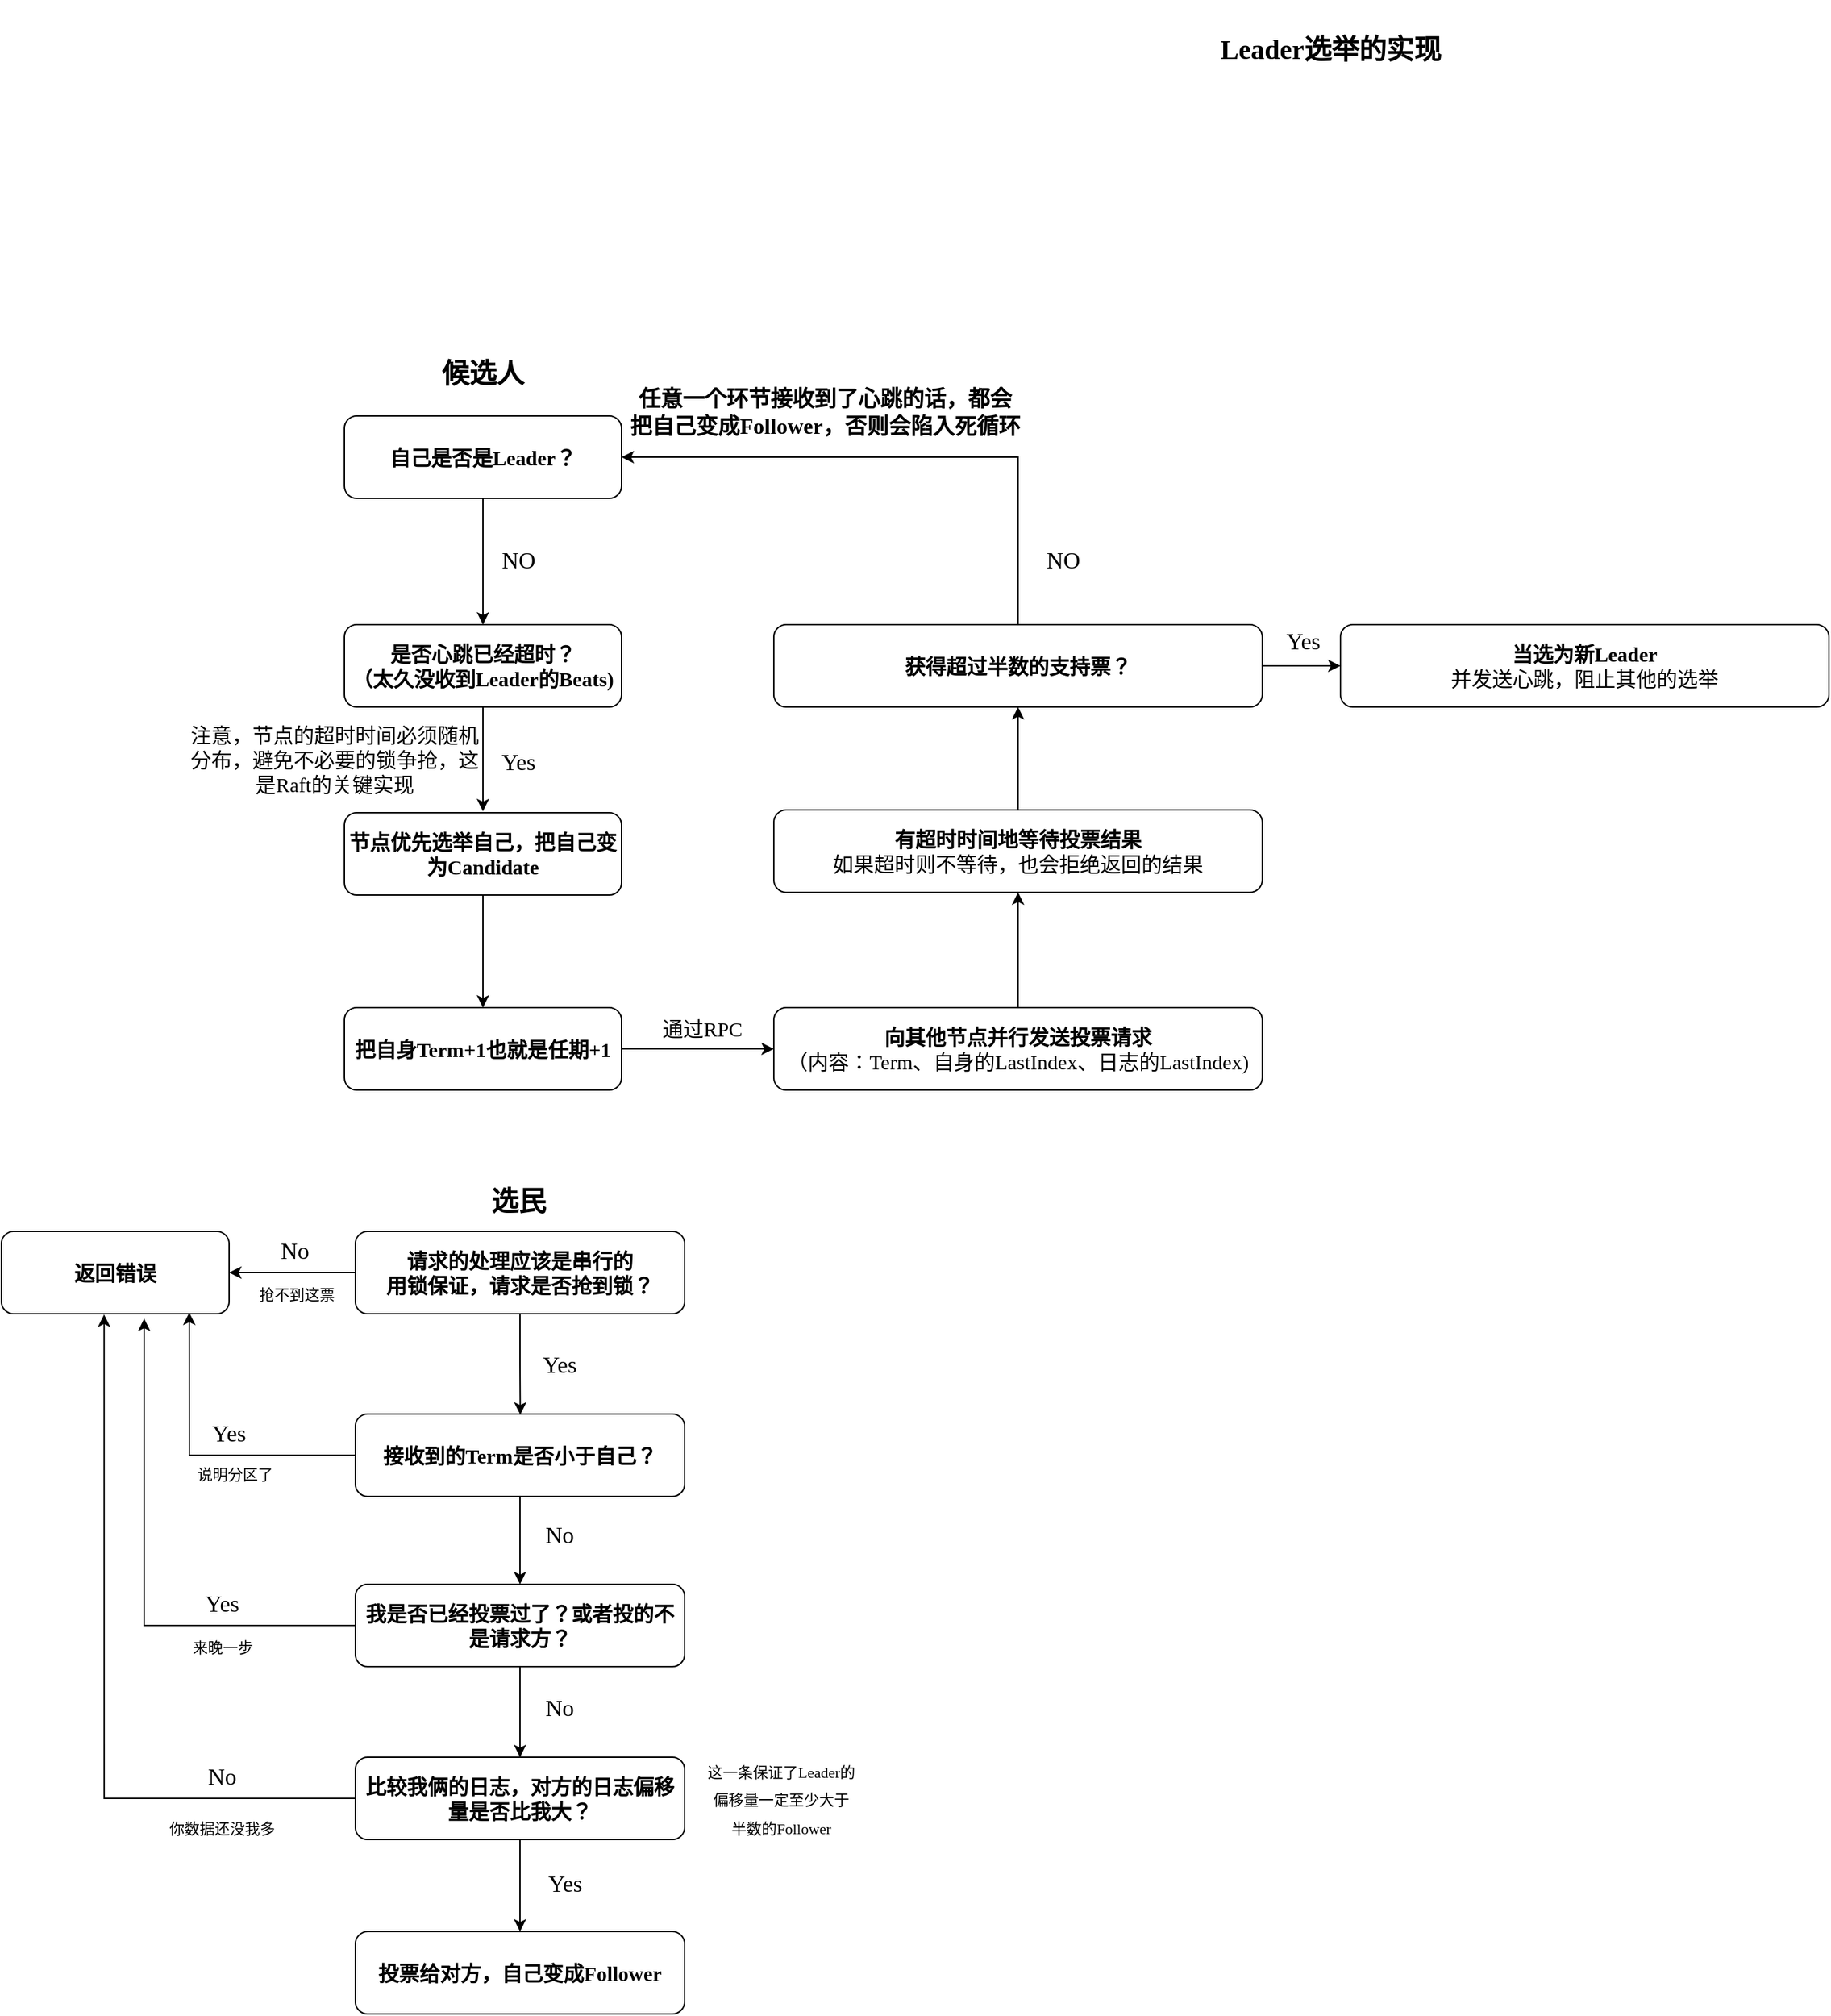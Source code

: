 <mxfile version="21.5.0" type="github">
  <diagram id="C5RBs43oDa-KdzZeNtuy" name="Page-1">
    <mxGraphModel dx="950" dy="1038" grid="0" gridSize="10" guides="1" tooltips="1" connect="1" arrows="1" fold="1" page="0" pageScale="1" pageWidth="827" pageHeight="1169" math="0" shadow="0">
      <root>
        <mxCell id="WIyWlLk6GJQsqaUBKTNV-0" />
        <mxCell id="WIyWlLk6GJQsqaUBKTNV-1" parent="WIyWlLk6GJQsqaUBKTNV-0" />
        <mxCell id="-IqSXePFjRSmq5QO-dqF-0" value="Leader选举的实现" style="text;html=1;strokeColor=none;fillColor=none;align=center;verticalAlign=middle;whiteSpace=wrap;rounded=0;fontStyle=1;fontFamily=Times New Roman;fontSize=20;labelBorderColor=none;" parent="WIyWlLk6GJQsqaUBKTNV-1" vertex="1">
          <mxGeometry x="876" y="-343" width="230" height="70" as="geometry" />
        </mxCell>
        <mxCell id="-IqSXePFjRSmq5QO-dqF-3" style="edgeStyle=orthogonalEdgeStyle;rounded=0;orthogonalLoop=1;jettySize=auto;html=1;exitX=0.5;exitY=1;exitDx=0;exitDy=0;entryX=0.5;entryY=0;entryDx=0;entryDy=0;" parent="WIyWlLk6GJQsqaUBKTNV-1" source="-IqSXePFjRSmq5QO-dqF-1" target="-IqSXePFjRSmq5QO-dqF-2" edge="1">
          <mxGeometry relative="1" as="geometry" />
        </mxCell>
        <mxCell id="-IqSXePFjRSmq5QO-dqF-1" value="&lt;font face=&quot;Times New Roman&quot; style=&quot;font-size: 15px;&quot;&gt;&lt;b&gt;自己是否是Leader？&lt;/b&gt;&lt;/font&gt;" style="rounded=1;whiteSpace=wrap;html=1;" parent="WIyWlLk6GJQsqaUBKTNV-1" vertex="1">
          <mxGeometry x="272" y="-40" width="202" height="60" as="geometry" />
        </mxCell>
        <mxCell id="-IqSXePFjRSmq5QO-dqF-6" style="edgeStyle=orthogonalEdgeStyle;rounded=0;orthogonalLoop=1;jettySize=auto;html=1;exitX=0.5;exitY=1;exitDx=0;exitDy=0;entryX=0.5;entryY=0;entryDx=0;entryDy=0;" parent="WIyWlLk6GJQsqaUBKTNV-1" source="-IqSXePFjRSmq5QO-dqF-2" edge="1">
          <mxGeometry relative="1" as="geometry">
            <mxPoint x="373" y="248" as="targetPoint" />
          </mxGeometry>
        </mxCell>
        <mxCell id="-IqSXePFjRSmq5QO-dqF-2" value="&lt;font face=&quot;Times New Roman&quot; style=&quot;font-size: 15px;&quot;&gt;&lt;b&gt;是否心跳已经超时？&lt;br&gt;（太久没收到Leader的Beats)&lt;/b&gt;&lt;br&gt;&lt;/font&gt;" style="rounded=1;whiteSpace=wrap;html=1;" parent="WIyWlLk6GJQsqaUBKTNV-1" vertex="1">
          <mxGeometry x="272" y="112" width="202" height="60" as="geometry" />
        </mxCell>
        <mxCell id="-IqSXePFjRSmq5QO-dqF-4" value="&lt;font face=&quot;Times New Roman&quot;&gt;NO&lt;/font&gt;" style="text;html=1;strokeColor=none;fillColor=none;align=center;verticalAlign=middle;whiteSpace=wrap;rounded=0;fontSize=17;" parent="WIyWlLk6GJQsqaUBKTNV-1" vertex="1">
          <mxGeometry x="369" y="51" width="60" height="30" as="geometry" />
        </mxCell>
        <mxCell id="-IqSXePFjRSmq5QO-dqF-7" value="&lt;font face=&quot;Times New Roman&quot;&gt;Yes&lt;/font&gt;" style="text;html=1;strokeColor=none;fillColor=none;align=center;verticalAlign=middle;whiteSpace=wrap;rounded=0;fontSize=17;" parent="WIyWlLk6GJQsqaUBKTNV-1" vertex="1">
          <mxGeometry x="369" y="198" width="60" height="30" as="geometry" />
        </mxCell>
        <mxCell id="-IqSXePFjRSmq5QO-dqF-8" value="&lt;font face=&quot;Times New Roman&quot; style=&quot;font-size: 15px;&quot;&gt;注意，节点的超时时间必须随机分布，避免不必要的锁争抢，这是Raft的关键实现&lt;/font&gt;" style="text;html=1;strokeColor=none;fillColor=none;align=center;verticalAlign=middle;whiteSpace=wrap;rounded=0;fontSize=15;" parent="WIyWlLk6GJQsqaUBKTNV-1" vertex="1">
          <mxGeometry x="157" y="195" width="216" height="30" as="geometry" />
        </mxCell>
        <mxCell id="-IqSXePFjRSmq5QO-dqF-11" style="edgeStyle=orthogonalEdgeStyle;rounded=0;orthogonalLoop=1;jettySize=auto;html=1;exitX=0.5;exitY=1;exitDx=0;exitDy=0;entryX=0.5;entryY=0;entryDx=0;entryDy=0;" parent="WIyWlLk6GJQsqaUBKTNV-1" source="-IqSXePFjRSmq5QO-dqF-9" target="-IqSXePFjRSmq5QO-dqF-10" edge="1">
          <mxGeometry relative="1" as="geometry" />
        </mxCell>
        <mxCell id="-IqSXePFjRSmq5QO-dqF-9" value="&lt;font face=&quot;Times New Roman&quot; style=&quot;font-size: 15px;&quot;&gt;&lt;b&gt;节点优先选举自己，把自己变为Candidate&lt;/b&gt;&lt;br&gt;&lt;/font&gt;" style="rounded=1;whiteSpace=wrap;html=1;" parent="WIyWlLk6GJQsqaUBKTNV-1" vertex="1">
          <mxGeometry x="272" y="249" width="202" height="60" as="geometry" />
        </mxCell>
        <mxCell id="-IqSXePFjRSmq5QO-dqF-13" style="edgeStyle=orthogonalEdgeStyle;rounded=0;orthogonalLoop=1;jettySize=auto;html=1;exitX=1;exitY=0.5;exitDx=0;exitDy=0;entryX=0;entryY=0.5;entryDx=0;entryDy=0;" parent="WIyWlLk6GJQsqaUBKTNV-1" source="-IqSXePFjRSmq5QO-dqF-10" target="-IqSXePFjRSmq5QO-dqF-12" edge="1">
          <mxGeometry relative="1" as="geometry" />
        </mxCell>
        <mxCell id="-IqSXePFjRSmq5QO-dqF-10" value="&lt;font face=&quot;Times New Roman&quot; style=&quot;font-size: 15px;&quot;&gt;&lt;b&gt;把自身Term+1也就是任期+1&lt;/b&gt;&lt;br&gt;&lt;/font&gt;" style="rounded=1;whiteSpace=wrap;html=1;" parent="WIyWlLk6GJQsqaUBKTNV-1" vertex="1">
          <mxGeometry x="272" y="391" width="202" height="60" as="geometry" />
        </mxCell>
        <mxCell id="-IqSXePFjRSmq5QO-dqF-16" style="edgeStyle=orthogonalEdgeStyle;rounded=0;orthogonalLoop=1;jettySize=auto;html=1;exitX=0.5;exitY=0;exitDx=0;exitDy=0;entryX=0.5;entryY=1;entryDx=0;entryDy=0;" parent="WIyWlLk6GJQsqaUBKTNV-1" source="-IqSXePFjRSmq5QO-dqF-12" target="-IqSXePFjRSmq5QO-dqF-15" edge="1">
          <mxGeometry relative="1" as="geometry" />
        </mxCell>
        <mxCell id="-IqSXePFjRSmq5QO-dqF-12" value="&lt;font face=&quot;Times New Roman&quot; style=&quot;font-size: 15px;&quot;&gt;&lt;b&gt;向其他节点并行发送投票请求&lt;br&gt;&lt;/b&gt;（内容：Term、自身的LastIndex、日志的LastIndex)&lt;br&gt;&lt;/font&gt;" style="rounded=1;whiteSpace=wrap;html=1;" parent="WIyWlLk6GJQsqaUBKTNV-1" vertex="1">
          <mxGeometry x="585" y="391" width="356" height="60" as="geometry" />
        </mxCell>
        <mxCell id="-IqSXePFjRSmq5QO-dqF-14" value="&lt;font face=&quot;Times New Roman&quot;&gt;通过RPC&lt;/font&gt;" style="text;html=1;strokeColor=none;fillColor=none;align=center;verticalAlign=middle;whiteSpace=wrap;rounded=0;fontSize=15;" parent="WIyWlLk6GJQsqaUBKTNV-1" vertex="1">
          <mxGeometry x="425" y="391" width="216" height="30" as="geometry" />
        </mxCell>
        <mxCell id="-IqSXePFjRSmq5QO-dqF-18" style="edgeStyle=orthogonalEdgeStyle;rounded=0;orthogonalLoop=1;jettySize=auto;html=1;exitX=0.5;exitY=0;exitDx=0;exitDy=0;entryX=0.5;entryY=1;entryDx=0;entryDy=0;" parent="WIyWlLk6GJQsqaUBKTNV-1" source="-IqSXePFjRSmq5QO-dqF-15" target="-IqSXePFjRSmq5QO-dqF-17" edge="1">
          <mxGeometry relative="1" as="geometry" />
        </mxCell>
        <mxCell id="-IqSXePFjRSmq5QO-dqF-15" value="&lt;font face=&quot;Times New Roman&quot; style=&quot;font-size: 15px;&quot;&gt;&lt;b&gt;有超时时间地等待投票结果&lt;br&gt;&lt;/b&gt;如果超时则不等待，也会拒绝返回的结果&lt;br&gt;&lt;/font&gt;" style="rounded=1;whiteSpace=wrap;html=1;" parent="WIyWlLk6GJQsqaUBKTNV-1" vertex="1">
          <mxGeometry x="585" y="247" width="356" height="60" as="geometry" />
        </mxCell>
        <mxCell id="-IqSXePFjRSmq5QO-dqF-21" style="edgeStyle=orthogonalEdgeStyle;rounded=0;orthogonalLoop=1;jettySize=auto;html=1;exitX=1;exitY=0.5;exitDx=0;exitDy=0;entryX=0;entryY=0.5;entryDx=0;entryDy=0;" parent="WIyWlLk6GJQsqaUBKTNV-1" source="-IqSXePFjRSmq5QO-dqF-17" target="-IqSXePFjRSmq5QO-dqF-20" edge="1">
          <mxGeometry relative="1" as="geometry" />
        </mxCell>
        <mxCell id="-IqSXePFjRSmq5QO-dqF-23" style="edgeStyle=orthogonalEdgeStyle;rounded=0;orthogonalLoop=1;jettySize=auto;html=1;exitX=0.5;exitY=0;exitDx=0;exitDy=0;entryX=1;entryY=0.5;entryDx=0;entryDy=0;" parent="WIyWlLk6GJQsqaUBKTNV-1" source="-IqSXePFjRSmq5QO-dqF-17" target="-IqSXePFjRSmq5QO-dqF-1" edge="1">
          <mxGeometry relative="1" as="geometry" />
        </mxCell>
        <mxCell id="-IqSXePFjRSmq5QO-dqF-17" value="&lt;b style=&quot;border-color: var(--border-color); font-family: &amp;quot;Times New Roman&amp;quot;; font-size: 15px;&quot;&gt;获得超过半数的支持票？&lt;/b&gt;&lt;font face=&quot;Times New Roman&quot; style=&quot;font-size: 15px;&quot;&gt;&lt;br&gt;&lt;/font&gt;" style="rounded=1;whiteSpace=wrap;html=1;" parent="WIyWlLk6GJQsqaUBKTNV-1" vertex="1">
          <mxGeometry x="585" y="112" width="356" height="60" as="geometry" />
        </mxCell>
        <mxCell id="-IqSXePFjRSmq5QO-dqF-20" value="&lt;font face=&quot;Times New Roman&quot; style=&quot;font-size: 15px;&quot;&gt;&lt;b&gt;当选为新Leader&lt;br&gt;&lt;/b&gt;并发送心跳，阻止其他的选举&lt;br&gt;&lt;/font&gt;" style="rounded=1;whiteSpace=wrap;html=1;" parent="WIyWlLk6GJQsqaUBKTNV-1" vertex="1">
          <mxGeometry x="998" y="112" width="356" height="60" as="geometry" />
        </mxCell>
        <mxCell id="-IqSXePFjRSmq5QO-dqF-22" value="&lt;font face=&quot;Times New Roman&quot;&gt;Yes&lt;/font&gt;" style="text;html=1;strokeColor=none;fillColor=none;align=center;verticalAlign=middle;whiteSpace=wrap;rounded=0;fontSize=17;" parent="WIyWlLk6GJQsqaUBKTNV-1" vertex="1">
          <mxGeometry x="941" y="110" width="60" height="30" as="geometry" />
        </mxCell>
        <mxCell id="-IqSXePFjRSmq5QO-dqF-24" value="&lt;font face=&quot;Times New Roman&quot;&gt;NO&lt;/font&gt;" style="text;html=1;strokeColor=none;fillColor=none;align=center;verticalAlign=middle;whiteSpace=wrap;rounded=0;fontSize=17;" parent="WIyWlLk6GJQsqaUBKTNV-1" vertex="1">
          <mxGeometry x="766" y="51" width="60" height="30" as="geometry" />
        </mxCell>
        <mxCell id="OXpurWg68qYZTpeQeeye-0" value="任意一个环节接收到了心跳的话，都会把自己变成Follower，否则会陷入死循环" style="text;html=1;strokeColor=none;fillColor=none;align=center;verticalAlign=middle;whiteSpace=wrap;rounded=0;fontStyle=1;fontFamily=Times New Roman;fontSize=16;labelBorderColor=none;" vertex="1" parent="WIyWlLk6GJQsqaUBKTNV-1">
          <mxGeometry x="479" y="-78" width="287" height="70" as="geometry" />
        </mxCell>
        <mxCell id="OXpurWg68qYZTpeQeeye-1" value="候选人" style="text;html=1;strokeColor=none;fillColor=none;align=center;verticalAlign=middle;whiteSpace=wrap;rounded=0;fontStyle=1;fontFamily=Times New Roman;fontSize=20;labelBorderColor=none;" vertex="1" parent="WIyWlLk6GJQsqaUBKTNV-1">
          <mxGeometry x="258" y="-107" width="230" height="70" as="geometry" />
        </mxCell>
        <mxCell id="OXpurWg68qYZTpeQeeye-3" value="选民" style="text;html=1;strokeColor=none;fillColor=none;align=center;verticalAlign=middle;whiteSpace=wrap;rounded=0;fontStyle=1;fontFamily=Times New Roman;fontSize=20;labelBorderColor=none;" vertex="1" parent="WIyWlLk6GJQsqaUBKTNV-1">
          <mxGeometry x="284" y="496" width="230" height="70" as="geometry" />
        </mxCell>
        <mxCell id="OXpurWg68qYZTpeQeeye-6" style="edgeStyle=orthogonalEdgeStyle;rounded=0;orthogonalLoop=1;jettySize=auto;html=1;exitX=0.5;exitY=1;exitDx=0;exitDy=0;" edge="1" parent="WIyWlLk6GJQsqaUBKTNV-1" source="OXpurWg68qYZTpeQeeye-5">
          <mxGeometry relative="1" as="geometry">
            <mxPoint x="400.207" y="687.493" as="targetPoint" />
          </mxGeometry>
        </mxCell>
        <mxCell id="OXpurWg68qYZTpeQeeye-16" style="edgeStyle=orthogonalEdgeStyle;rounded=0;orthogonalLoop=1;jettySize=auto;html=1;exitX=0;exitY=0.5;exitDx=0;exitDy=0;" edge="1" parent="WIyWlLk6GJQsqaUBKTNV-1" source="OXpurWg68qYZTpeQeeye-5" target="OXpurWg68qYZTpeQeeye-10">
          <mxGeometry relative="1" as="geometry" />
        </mxCell>
        <mxCell id="OXpurWg68qYZTpeQeeye-5" value="&lt;font face=&quot;Times New Roman&quot; style=&quot;font-size: 15px;&quot;&gt;&lt;b&gt;请求的处理应该是串行的&lt;br&gt;用锁保证，请求是否抢到锁？&lt;/b&gt;&lt;/font&gt;" style="rounded=1;whiteSpace=wrap;html=1;" vertex="1" parent="WIyWlLk6GJQsqaUBKTNV-1">
          <mxGeometry x="280" y="554" width="240" height="60" as="geometry" />
        </mxCell>
        <mxCell id="OXpurWg68qYZTpeQeeye-19" style="edgeStyle=orthogonalEdgeStyle;rounded=0;orthogonalLoop=1;jettySize=auto;html=1;exitX=0.5;exitY=1;exitDx=0;exitDy=0;" edge="1" parent="WIyWlLk6GJQsqaUBKTNV-1" source="OXpurWg68qYZTpeQeeye-7" target="OXpurWg68qYZTpeQeeye-18">
          <mxGeometry relative="1" as="geometry" />
        </mxCell>
        <mxCell id="OXpurWg68qYZTpeQeeye-30" style="edgeStyle=orthogonalEdgeStyle;rounded=0;orthogonalLoop=1;jettySize=auto;html=1;exitX=0;exitY=0.5;exitDx=0;exitDy=0;entryX=0.825;entryY=0.986;entryDx=0;entryDy=0;entryPerimeter=0;" edge="1" parent="WIyWlLk6GJQsqaUBKTNV-1" source="OXpurWg68qYZTpeQeeye-7" target="OXpurWg68qYZTpeQeeye-10">
          <mxGeometry relative="1" as="geometry" />
        </mxCell>
        <mxCell id="OXpurWg68qYZTpeQeeye-7" value="&lt;font face=&quot;Times New Roman&quot;&gt;&lt;span style=&quot;font-size: 15px;&quot;&gt;&lt;b&gt;接收到的Term是否小于自己？&lt;/b&gt;&lt;/span&gt;&lt;/font&gt;" style="rounded=1;whiteSpace=wrap;html=1;" vertex="1" parent="WIyWlLk6GJQsqaUBKTNV-1">
          <mxGeometry x="280" y="687" width="240" height="60" as="geometry" />
        </mxCell>
        <mxCell id="OXpurWg68qYZTpeQeeye-8" value="&lt;font face=&quot;Times New Roman&quot;&gt;Yes&lt;/font&gt;" style="text;html=1;strokeColor=none;fillColor=none;align=center;verticalAlign=middle;whiteSpace=wrap;rounded=0;fontSize=17;" vertex="1" parent="WIyWlLk6GJQsqaUBKTNV-1">
          <mxGeometry x="399" y="637" width="60" height="30" as="geometry" />
        </mxCell>
        <mxCell id="OXpurWg68qYZTpeQeeye-10" value="&lt;font face=&quot;Times New Roman&quot;&gt;&lt;span style=&quot;font-size: 15px;&quot;&gt;&lt;b&gt;返回错误&lt;br&gt;&lt;/b&gt;&lt;/span&gt;&lt;/font&gt;" style="rounded=1;whiteSpace=wrap;html=1;" vertex="1" parent="WIyWlLk6GJQsqaUBKTNV-1">
          <mxGeometry x="22" y="554" width="166" height="60" as="geometry" />
        </mxCell>
        <mxCell id="OXpurWg68qYZTpeQeeye-11" value="&lt;font face=&quot;Times New Roman&quot;&gt;No&lt;/font&gt;" style="text;html=1;strokeColor=none;fillColor=none;align=center;verticalAlign=middle;whiteSpace=wrap;rounded=0;fontSize=17;" vertex="1" parent="WIyWlLk6GJQsqaUBKTNV-1">
          <mxGeometry x="206" y="554" width="60" height="30" as="geometry" />
        </mxCell>
        <mxCell id="OXpurWg68qYZTpeQeeye-13" value="&lt;font face=&quot;Times New Roman&quot;&gt;Yes&lt;/font&gt;" style="text;html=1;strokeColor=none;fillColor=none;align=center;verticalAlign=middle;whiteSpace=wrap;rounded=0;fontSize=17;" vertex="1" parent="WIyWlLk6GJQsqaUBKTNV-1">
          <mxGeometry x="158" y="687" width="60" height="30" as="geometry" />
        </mxCell>
        <mxCell id="OXpurWg68qYZTpeQeeye-14" value="&lt;font style=&quot;font-size: 11px;&quot; face=&quot;Times New Roman&quot;&gt;抢不到这票&lt;/font&gt;" style="text;html=1;strokeColor=none;fillColor=none;align=center;verticalAlign=middle;whiteSpace=wrap;rounded=0;fontSize=17;" vertex="1" parent="WIyWlLk6GJQsqaUBKTNV-1">
          <mxGeometry x="203" y="584" width="69" height="30" as="geometry" />
        </mxCell>
        <mxCell id="OXpurWg68qYZTpeQeeye-17" value="&lt;font style=&quot;font-size: 11px;&quot; face=&quot;Times New Roman&quot;&gt;说明分区了&lt;/font&gt;" style="text;html=1;strokeColor=none;fillColor=none;align=center;verticalAlign=middle;whiteSpace=wrap;rounded=0;fontSize=17;" vertex="1" parent="WIyWlLk6GJQsqaUBKTNV-1">
          <mxGeometry x="158" y="715" width="69" height="30" as="geometry" />
        </mxCell>
        <mxCell id="OXpurWg68qYZTpeQeeye-24" style="edgeStyle=orthogonalEdgeStyle;rounded=0;orthogonalLoop=1;jettySize=auto;html=1;exitX=0.5;exitY=1;exitDx=0;exitDy=0;" edge="1" parent="WIyWlLk6GJQsqaUBKTNV-1" source="OXpurWg68qYZTpeQeeye-18" target="OXpurWg68qYZTpeQeeye-23">
          <mxGeometry relative="1" as="geometry" />
        </mxCell>
        <mxCell id="OXpurWg68qYZTpeQeeye-31" style="edgeStyle=orthogonalEdgeStyle;rounded=0;orthogonalLoop=1;jettySize=auto;html=1;exitX=0;exitY=0.5;exitDx=0;exitDy=0;entryX=0.627;entryY=1.059;entryDx=0;entryDy=0;entryPerimeter=0;" edge="1" parent="WIyWlLk6GJQsqaUBKTNV-1" source="OXpurWg68qYZTpeQeeye-18" target="OXpurWg68qYZTpeQeeye-10">
          <mxGeometry relative="1" as="geometry" />
        </mxCell>
        <mxCell id="OXpurWg68qYZTpeQeeye-18" value="&lt;font face=&quot;Times New Roman&quot;&gt;&lt;span style=&quot;font-size: 15px;&quot;&gt;&lt;b&gt;我是否已经投票过了？或者投的不是请求方？&lt;/b&gt;&lt;/span&gt;&lt;/font&gt;" style="rounded=1;whiteSpace=wrap;html=1;" vertex="1" parent="WIyWlLk6GJQsqaUBKTNV-1">
          <mxGeometry x="280" y="811" width="240" height="60" as="geometry" />
        </mxCell>
        <mxCell id="OXpurWg68qYZTpeQeeye-21" value="&lt;font face=&quot;Times New Roman&quot;&gt;Yes&lt;/font&gt;" style="text;html=1;strokeColor=none;fillColor=none;align=center;verticalAlign=middle;whiteSpace=wrap;rounded=0;fontSize=17;" vertex="1" parent="WIyWlLk6GJQsqaUBKTNV-1">
          <mxGeometry x="153" y="811" width="60" height="30" as="geometry" />
        </mxCell>
        <mxCell id="OXpurWg68qYZTpeQeeye-22" value="&lt;font face=&quot;Times New Roman&quot;&gt;&lt;span style=&quot;font-size: 11px;&quot;&gt;来晚一步&lt;/span&gt;&lt;/font&gt;" style="text;html=1;strokeColor=none;fillColor=none;align=center;verticalAlign=middle;whiteSpace=wrap;rounded=0;fontSize=17;" vertex="1" parent="WIyWlLk6GJQsqaUBKTNV-1">
          <mxGeometry x="149" y="841" width="69" height="30" as="geometry" />
        </mxCell>
        <mxCell id="OXpurWg68qYZTpeQeeye-32" style="edgeStyle=orthogonalEdgeStyle;rounded=0;orthogonalLoop=1;jettySize=auto;html=1;exitX=0;exitY=0.5;exitDx=0;exitDy=0;entryX=0.451;entryY=1.008;entryDx=0;entryDy=0;entryPerimeter=0;" edge="1" parent="WIyWlLk6GJQsqaUBKTNV-1" source="OXpurWg68qYZTpeQeeye-23" target="OXpurWg68qYZTpeQeeye-10">
          <mxGeometry relative="1" as="geometry" />
        </mxCell>
        <mxCell id="OXpurWg68qYZTpeQeeye-34" style="edgeStyle=orthogonalEdgeStyle;rounded=0;orthogonalLoop=1;jettySize=auto;html=1;exitX=0.5;exitY=1;exitDx=0;exitDy=0;entryX=0.5;entryY=0;entryDx=0;entryDy=0;" edge="1" parent="WIyWlLk6GJQsqaUBKTNV-1" source="OXpurWg68qYZTpeQeeye-23" target="OXpurWg68qYZTpeQeeye-33">
          <mxGeometry relative="1" as="geometry" />
        </mxCell>
        <mxCell id="OXpurWg68qYZTpeQeeye-23" value="&lt;font face=&quot;Times New Roman&quot;&gt;&lt;span style=&quot;font-size: 15px;&quot;&gt;&lt;b&gt;比较我俩的日志，对方的日志偏移量是否比我大？&lt;/b&gt;&lt;/span&gt;&lt;/font&gt;" style="rounded=1;whiteSpace=wrap;html=1;" vertex="1" parent="WIyWlLk6GJQsqaUBKTNV-1">
          <mxGeometry x="280" y="937" width="240" height="60" as="geometry" />
        </mxCell>
        <mxCell id="OXpurWg68qYZTpeQeeye-25" value="&lt;font face=&quot;Times New Roman&quot;&gt;No&lt;/font&gt;" style="text;html=1;strokeColor=none;fillColor=none;align=center;verticalAlign=middle;whiteSpace=wrap;rounded=0;fontSize=17;" vertex="1" parent="WIyWlLk6GJQsqaUBKTNV-1">
          <mxGeometry x="399" y="887" width="60" height="30" as="geometry" />
        </mxCell>
        <mxCell id="OXpurWg68qYZTpeQeeye-26" value="&lt;font face=&quot;Times New Roman&quot;&gt;No&lt;/font&gt;" style="text;html=1;strokeColor=none;fillColor=none;align=center;verticalAlign=middle;whiteSpace=wrap;rounded=0;fontSize=17;" vertex="1" parent="WIyWlLk6GJQsqaUBKTNV-1">
          <mxGeometry x="399" y="761" width="60" height="30" as="geometry" />
        </mxCell>
        <mxCell id="OXpurWg68qYZTpeQeeye-28" value="&lt;font face=&quot;Times New Roman&quot;&gt;No&lt;/font&gt;" style="text;html=1;strokeColor=none;fillColor=none;align=center;verticalAlign=middle;whiteSpace=wrap;rounded=0;fontSize=17;" vertex="1" parent="WIyWlLk6GJQsqaUBKTNV-1">
          <mxGeometry x="153" y="937" width="60" height="30" as="geometry" />
        </mxCell>
        <mxCell id="OXpurWg68qYZTpeQeeye-29" value="&lt;font face=&quot;Times New Roman&quot;&gt;&lt;span style=&quot;font-size: 11px;&quot;&gt;你数据还没我多&lt;/span&gt;&lt;/font&gt;" style="text;html=1;strokeColor=none;fillColor=none;align=center;verticalAlign=middle;whiteSpace=wrap;rounded=0;fontSize=17;" vertex="1" parent="WIyWlLk6GJQsqaUBKTNV-1">
          <mxGeometry x="135.25" y="973" width="95.5" height="30" as="geometry" />
        </mxCell>
        <mxCell id="OXpurWg68qYZTpeQeeye-33" value="&lt;font face=&quot;Times New Roman&quot;&gt;&lt;span style=&quot;font-size: 15px;&quot;&gt;&lt;b&gt;投票给对方，自己变成Follower&lt;/b&gt;&lt;/span&gt;&lt;/font&gt;" style="rounded=1;whiteSpace=wrap;html=1;" vertex="1" parent="WIyWlLk6GJQsqaUBKTNV-1">
          <mxGeometry x="280" y="1064" width="240" height="60" as="geometry" />
        </mxCell>
        <mxCell id="OXpurWg68qYZTpeQeeye-35" value="&lt;font face=&quot;Times New Roman&quot;&gt;Yes&lt;/font&gt;" style="text;html=1;strokeColor=none;fillColor=none;align=center;verticalAlign=middle;whiteSpace=wrap;rounded=0;fontSize=17;" vertex="1" parent="WIyWlLk6GJQsqaUBKTNV-1">
          <mxGeometry x="403" y="1015" width="60" height="30" as="geometry" />
        </mxCell>
        <mxCell id="OXpurWg68qYZTpeQeeye-37" value="&lt;font style=&quot;font-size: 11px;&quot; face=&quot;Times New Roman&quot;&gt;这一条保证了Leader的偏移量一定至少大于半数的Follower&lt;/font&gt;" style="text;html=1;strokeColor=none;fillColor=none;align=center;verticalAlign=middle;whiteSpace=wrap;rounded=0;fontSize=17;" vertex="1" parent="WIyWlLk6GJQsqaUBKTNV-1">
          <mxGeometry x="535" y="926" width="111" height="82" as="geometry" />
        </mxCell>
      </root>
    </mxGraphModel>
  </diagram>
</mxfile>
